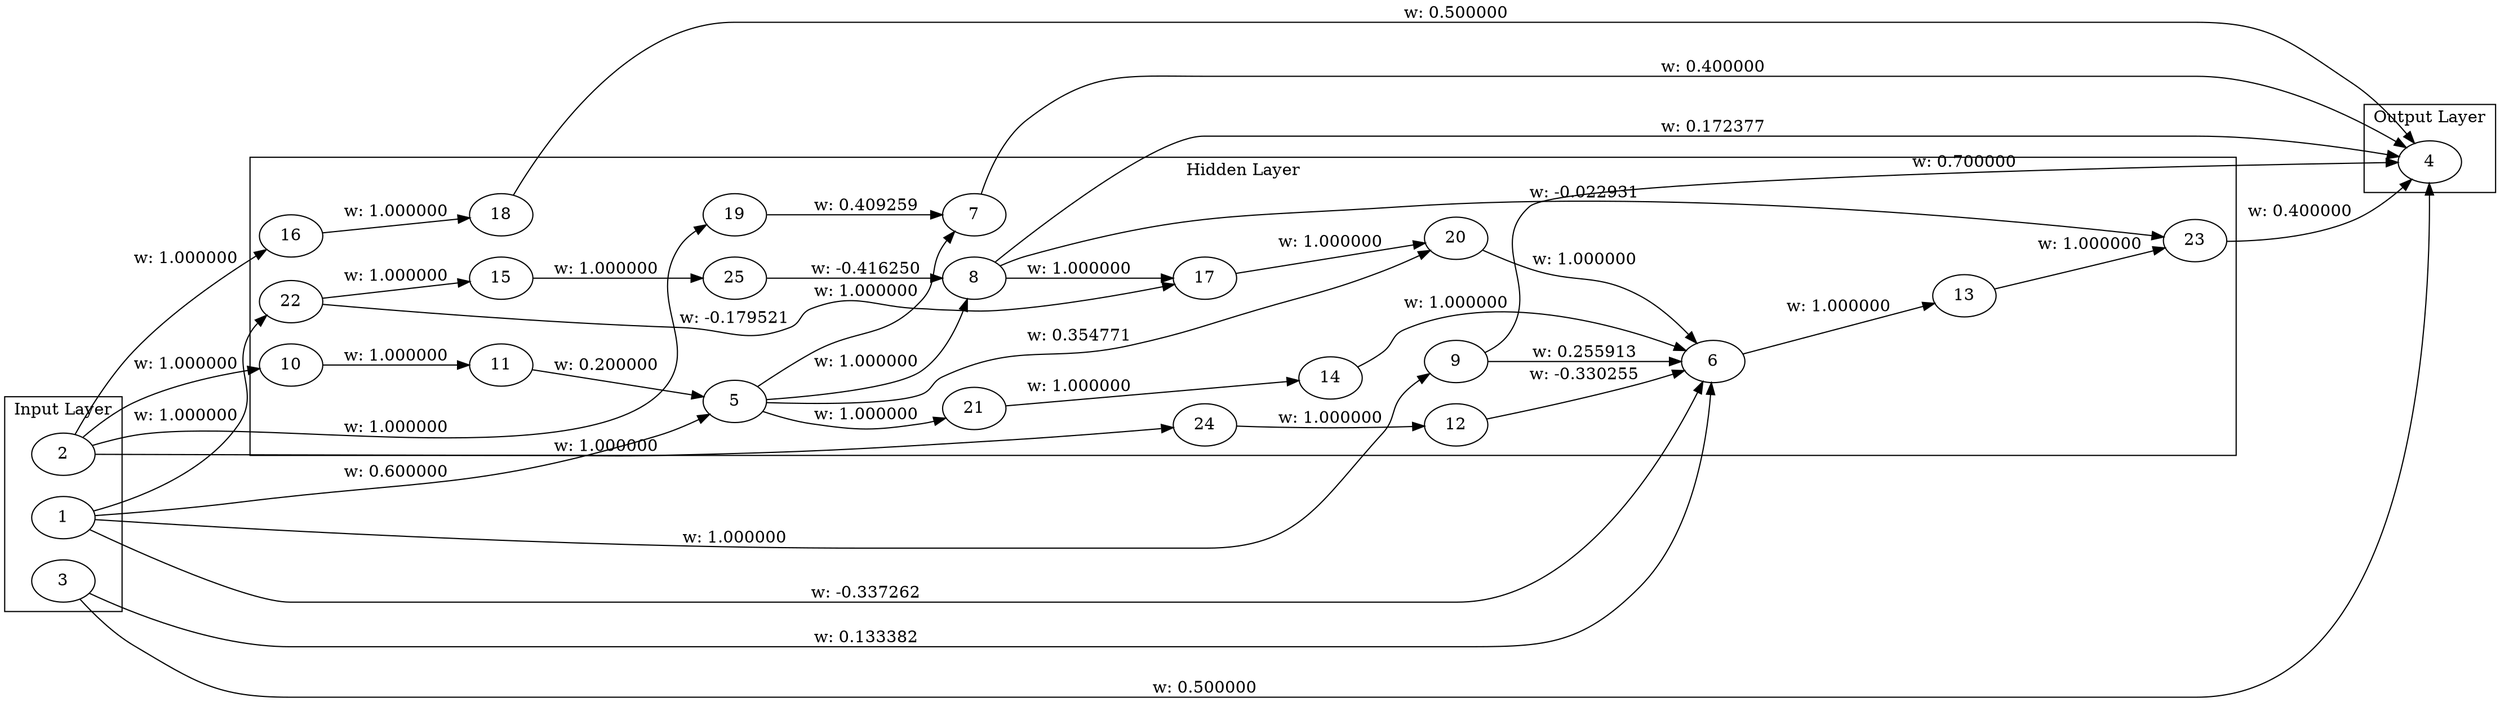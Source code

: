 digraph Genome {
  rankdir=LR;
  subgraph cluster_0 {
    label="Input Layer";
    1;
    2;
    3;
  }
  subgraph cluster_1 {
    label="Hidden Layer";
    5;
    6;
    7;
    8;
    9;
    10;
    11;
    12;
    13;
    14;
    15;
    16;
    17;
    18;
    19;
    20;
    21;
    22;
    23;
    24;
    25;
  }
  subgraph cluster_2 {
    label="Output Layer";
    4;
  }
  3 -> 4 [label="w: 0.500000"];
  1 -> 5 [label="w: 0.600000"];
  5 -> 7 [label="w: 1.000000"];
  7 -> 4 [label="w: 0.400000"];
  5 -> 8 [label="w: 1.000000"];
  1 -> 9 [label="w: 1.000000"];
  9 -> 4 [label="w: 0.700000"];
  2 -> 10 [label="w: 1.000000"];
  10 -> 11 [label="w: 1.000000"];
  11 -> 5 [label="w: 0.200000"];
  12 -> 6 [label="w: -0.330255"];
  8 -> 4 [label="w: 0.172377"];
  6 -> 13 [label="w: 1.000000"];
  14 -> 6 [label="w: 1.000000"];
  9 -> 6 [label="w: 0.255913"];
  2 -> 16 [label="w: 1.000000"];
  3 -> 6 [label="w: 0.133382"];
  8 -> 17 [label="w: 1.000000"];
  16 -> 18 [label="w: 1.000000"];
  18 -> 4 [label="w: 0.500000"];
  1 -> 6 [label="w: -0.337262"];
  2 -> 19 [label="w: 1.000000"];
  19 -> 7 [label="w: 0.409259"];
  17 -> 20 [label="w: 1.000000"];
  20 -> 6 [label="w: 1.000000"];
  5 -> 20 [label="w: 0.354771"];
  5 -> 21 [label="w: 1.000000"];
  21 -> 14 [label="w: 1.000000"];
  1 -> 22 [label="w: 1.000000"];
  22 -> 15 [label="w: 1.000000"];
  22 -> 17 [label="w: -0.179521"];
  13 -> 23 [label="w: 1.000000"];
  23 -> 4 [label="w: 0.400000"];
  2 -> 24 [label="w: 1.000000"];
  24 -> 12 [label="w: 1.000000"];
  8 -> 23 [label="w: -0.022931"];
  15 -> 25 [label="w: 1.000000"];
  25 -> 8 [label="w: -0.416250"];
}

